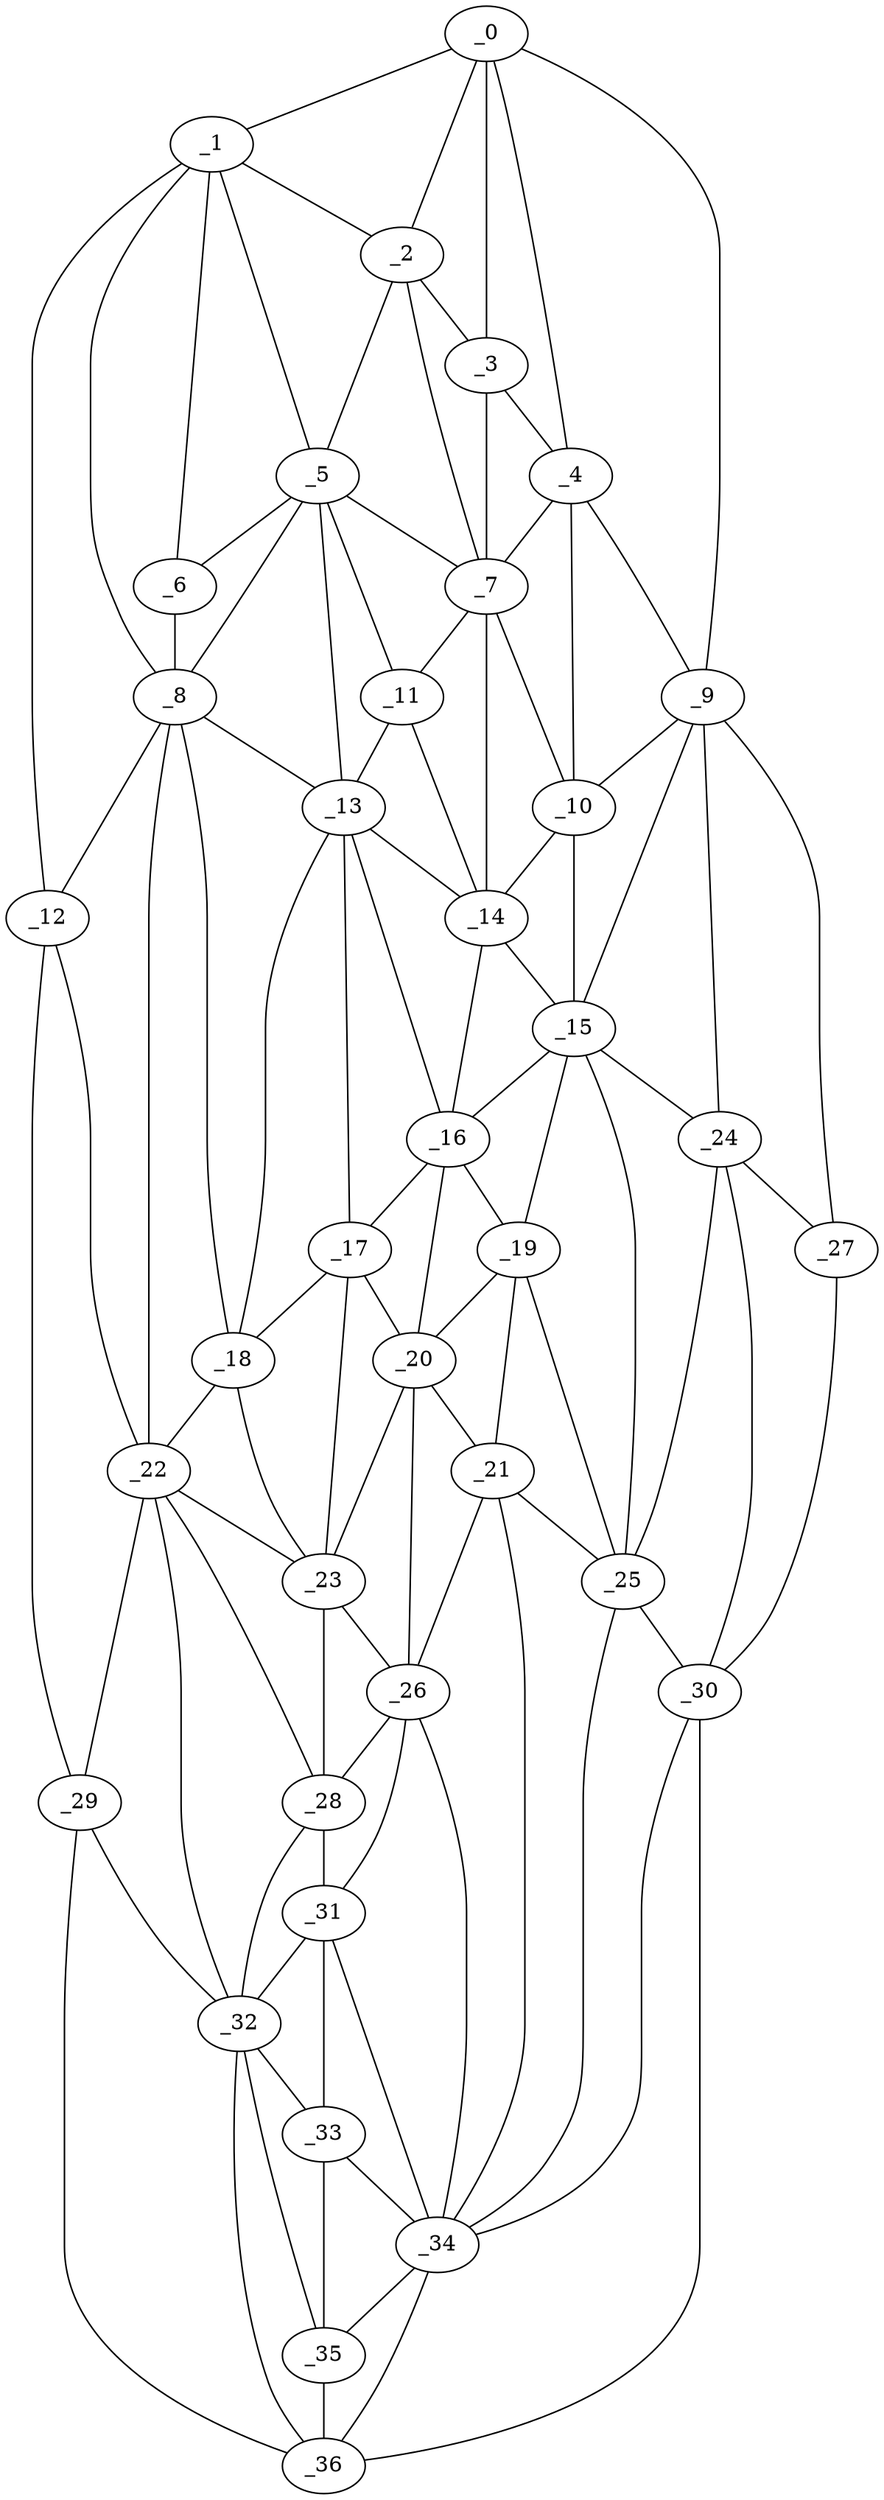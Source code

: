 graph "obj30__315.gxl" {
	_0	 [x=24,
		y=89];
	_1	 [x=31,
		y=64];
	_0 -- _1	 [valence=1];
	_2	 [x=31,
		y=80];
	_0 -- _2	 [valence=1];
	_3	 [x=33,
		y=87];
	_0 -- _3	 [valence=2];
	_4	 [x=33,
		y=93];
	_0 -- _4	 [valence=1];
	_9	 [x=41,
		y=102];
	_0 -- _9	 [valence=1];
	_1 -- _2	 [valence=1];
	_5	 [x=35,
		y=74];
	_1 -- _5	 [valence=2];
	_6	 [x=36,
		y=67];
	_1 -- _6	 [valence=2];
	_8	 [x=41,
		y=66];
	_1 -- _8	 [valence=2];
	_12	 [x=49,
		y=7];
	_1 -- _12	 [valence=1];
	_2 -- _3	 [valence=2];
	_2 -- _5	 [valence=1];
	_7	 [x=39,
		y=88];
	_2 -- _7	 [valence=2];
	_3 -- _4	 [valence=2];
	_3 -- _7	 [valence=2];
	_4 -- _7	 [valence=2];
	_4 -- _9	 [valence=2];
	_10	 [x=46,
		y=96];
	_4 -- _10	 [valence=2];
	_5 -- _6	 [valence=1];
	_5 -- _7	 [valence=2];
	_5 -- _8	 [valence=1];
	_11	 [x=47,
		y=82];
	_5 -- _11	 [valence=2];
	_13	 [x=52,
		y=74];
	_5 -- _13	 [valence=2];
	_6 -- _8	 [valence=2];
	_7 -- _10	 [valence=1];
	_7 -- _11	 [valence=2];
	_14	 [x=52,
		y=89];
	_7 -- _14	 [valence=2];
	_8 -- _12	 [valence=2];
	_8 -- _13	 [valence=2];
	_18	 [x=64,
		y=69];
	_8 -- _18	 [valence=2];
	_22	 [x=72,
		y=58];
	_8 -- _22	 [valence=2];
	_9 -- _10	 [valence=2];
	_15	 [x=57,
		y=98];
	_9 -- _15	 [valence=2];
	_24	 [x=72,
		y=109];
	_9 -- _24	 [valence=1];
	_27	 [x=77,
		y=114];
	_9 -- _27	 [valence=1];
	_10 -- _14	 [valence=2];
	_10 -- _15	 [valence=2];
	_11 -- _13	 [valence=2];
	_11 -- _14	 [valence=2];
	_12 -- _22	 [valence=2];
	_29	 [x=81,
		y=7];
	_12 -- _29	 [valence=1];
	_13 -- _14	 [valence=2];
	_16	 [x=58,
		y=90];
	_13 -- _16	 [valence=2];
	_17	 [x=61,
		y=74];
	_13 -- _17	 [valence=2];
	_13 -- _18	 [valence=1];
	_14 -- _15	 [valence=2];
	_14 -- _16	 [valence=2];
	_15 -- _16	 [valence=2];
	_19	 [x=66,
		y=90];
	_15 -- _19	 [valence=2];
	_15 -- _24	 [valence=1];
	_25	 [x=73,
		y=97];
	_15 -- _25	 [valence=2];
	_16 -- _17	 [valence=1];
	_16 -- _19	 [valence=1];
	_20	 [x=70,
		y=81];
	_16 -- _20	 [valence=2];
	_17 -- _18	 [valence=2];
	_17 -- _20	 [valence=1];
	_23	 [x=72,
		y=73];
	_17 -- _23	 [valence=1];
	_18 -- _22	 [valence=2];
	_18 -- _23	 [valence=2];
	_19 -- _20	 [valence=1];
	_21	 [x=71,
		y=87];
	_19 -- _21	 [valence=2];
	_19 -- _25	 [valence=1];
	_20 -- _21	 [valence=2];
	_20 -- _23	 [valence=2];
	_26	 [x=75,
		y=78];
	_20 -- _26	 [valence=2];
	_21 -- _25	 [valence=2];
	_21 -- _26	 [valence=2];
	_34	 [x=95,
		y=78];
	_21 -- _34	 [valence=1];
	_22 -- _23	 [valence=1];
	_28	 [x=79,
		y=68];
	_22 -- _28	 [valence=1];
	_22 -- _29	 [valence=2];
	_32	 [x=89,
		y=47];
	_22 -- _32	 [valence=1];
	_23 -- _26	 [valence=2];
	_23 -- _28	 [valence=2];
	_24 -- _25	 [valence=2];
	_24 -- _27	 [valence=2];
	_30	 [x=82,
		y=112];
	_24 -- _30	 [valence=1];
	_25 -- _30	 [valence=1];
	_25 -- _34	 [valence=2];
	_26 -- _28	 [valence=2];
	_31	 [x=84,
		y=70];
	_26 -- _31	 [valence=2];
	_26 -- _34	 [valence=2];
	_27 -- _30	 [valence=1];
	_28 -- _31	 [valence=2];
	_28 -- _32	 [valence=2];
	_29 -- _32	 [valence=2];
	_36	 [x=106,
		y=72];
	_29 -- _36	 [valence=1];
	_30 -- _34	 [valence=2];
	_30 -- _36	 [valence=1];
	_31 -- _32	 [valence=2];
	_33	 [x=92,
		y=70];
	_31 -- _33	 [valence=1];
	_31 -- _34	 [valence=2];
	_32 -- _33	 [valence=2];
	_35	 [x=99,
		y=65];
	_32 -- _35	 [valence=1];
	_32 -- _36	 [valence=1];
	_33 -- _34	 [valence=1];
	_33 -- _35	 [valence=2];
	_34 -- _35	 [valence=2];
	_34 -- _36	 [valence=2];
	_35 -- _36	 [valence=1];
}
